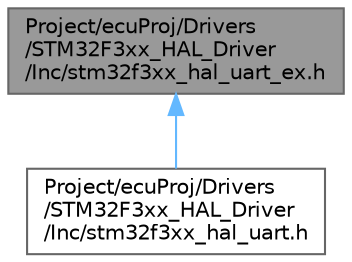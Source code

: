 digraph "Project/ecuProj/Drivers/STM32F3xx_HAL_Driver/Inc/stm32f3xx_hal_uart_ex.h"
{
 // LATEX_PDF_SIZE
  bgcolor="transparent";
  edge [fontname=Helvetica,fontsize=10,labelfontname=Helvetica,labelfontsize=10];
  node [fontname=Helvetica,fontsize=10,shape=box,height=0.2,width=0.4];
  Node1 [id="Node000001",label="Project/ecuProj/Drivers\l/STM32F3xx_HAL_Driver\l/Inc/stm32f3xx_hal_uart_ex.h",height=0.2,width=0.4,color="gray40", fillcolor="grey60", style="filled", fontcolor="black",tooltip="Header file of UART HAL Extended module."];
  Node1 -> Node2 [id="edge1_Node000001_Node000002",dir="back",color="steelblue1",style="solid",tooltip=" "];
  Node2 [id="Node000002",label="Project/ecuProj/Drivers\l/STM32F3xx_HAL_Driver\l/Inc/stm32f3xx_hal_uart.h",height=0.2,width=0.4,color="grey40", fillcolor="white", style="filled",URL="$ecu_proj_2_drivers_2_s_t_m32_f3xx___h_a_l___driver_2_inc_2stm32f3xx__hal__uart_8h.html",tooltip="Header file of UART HAL module."];
}
